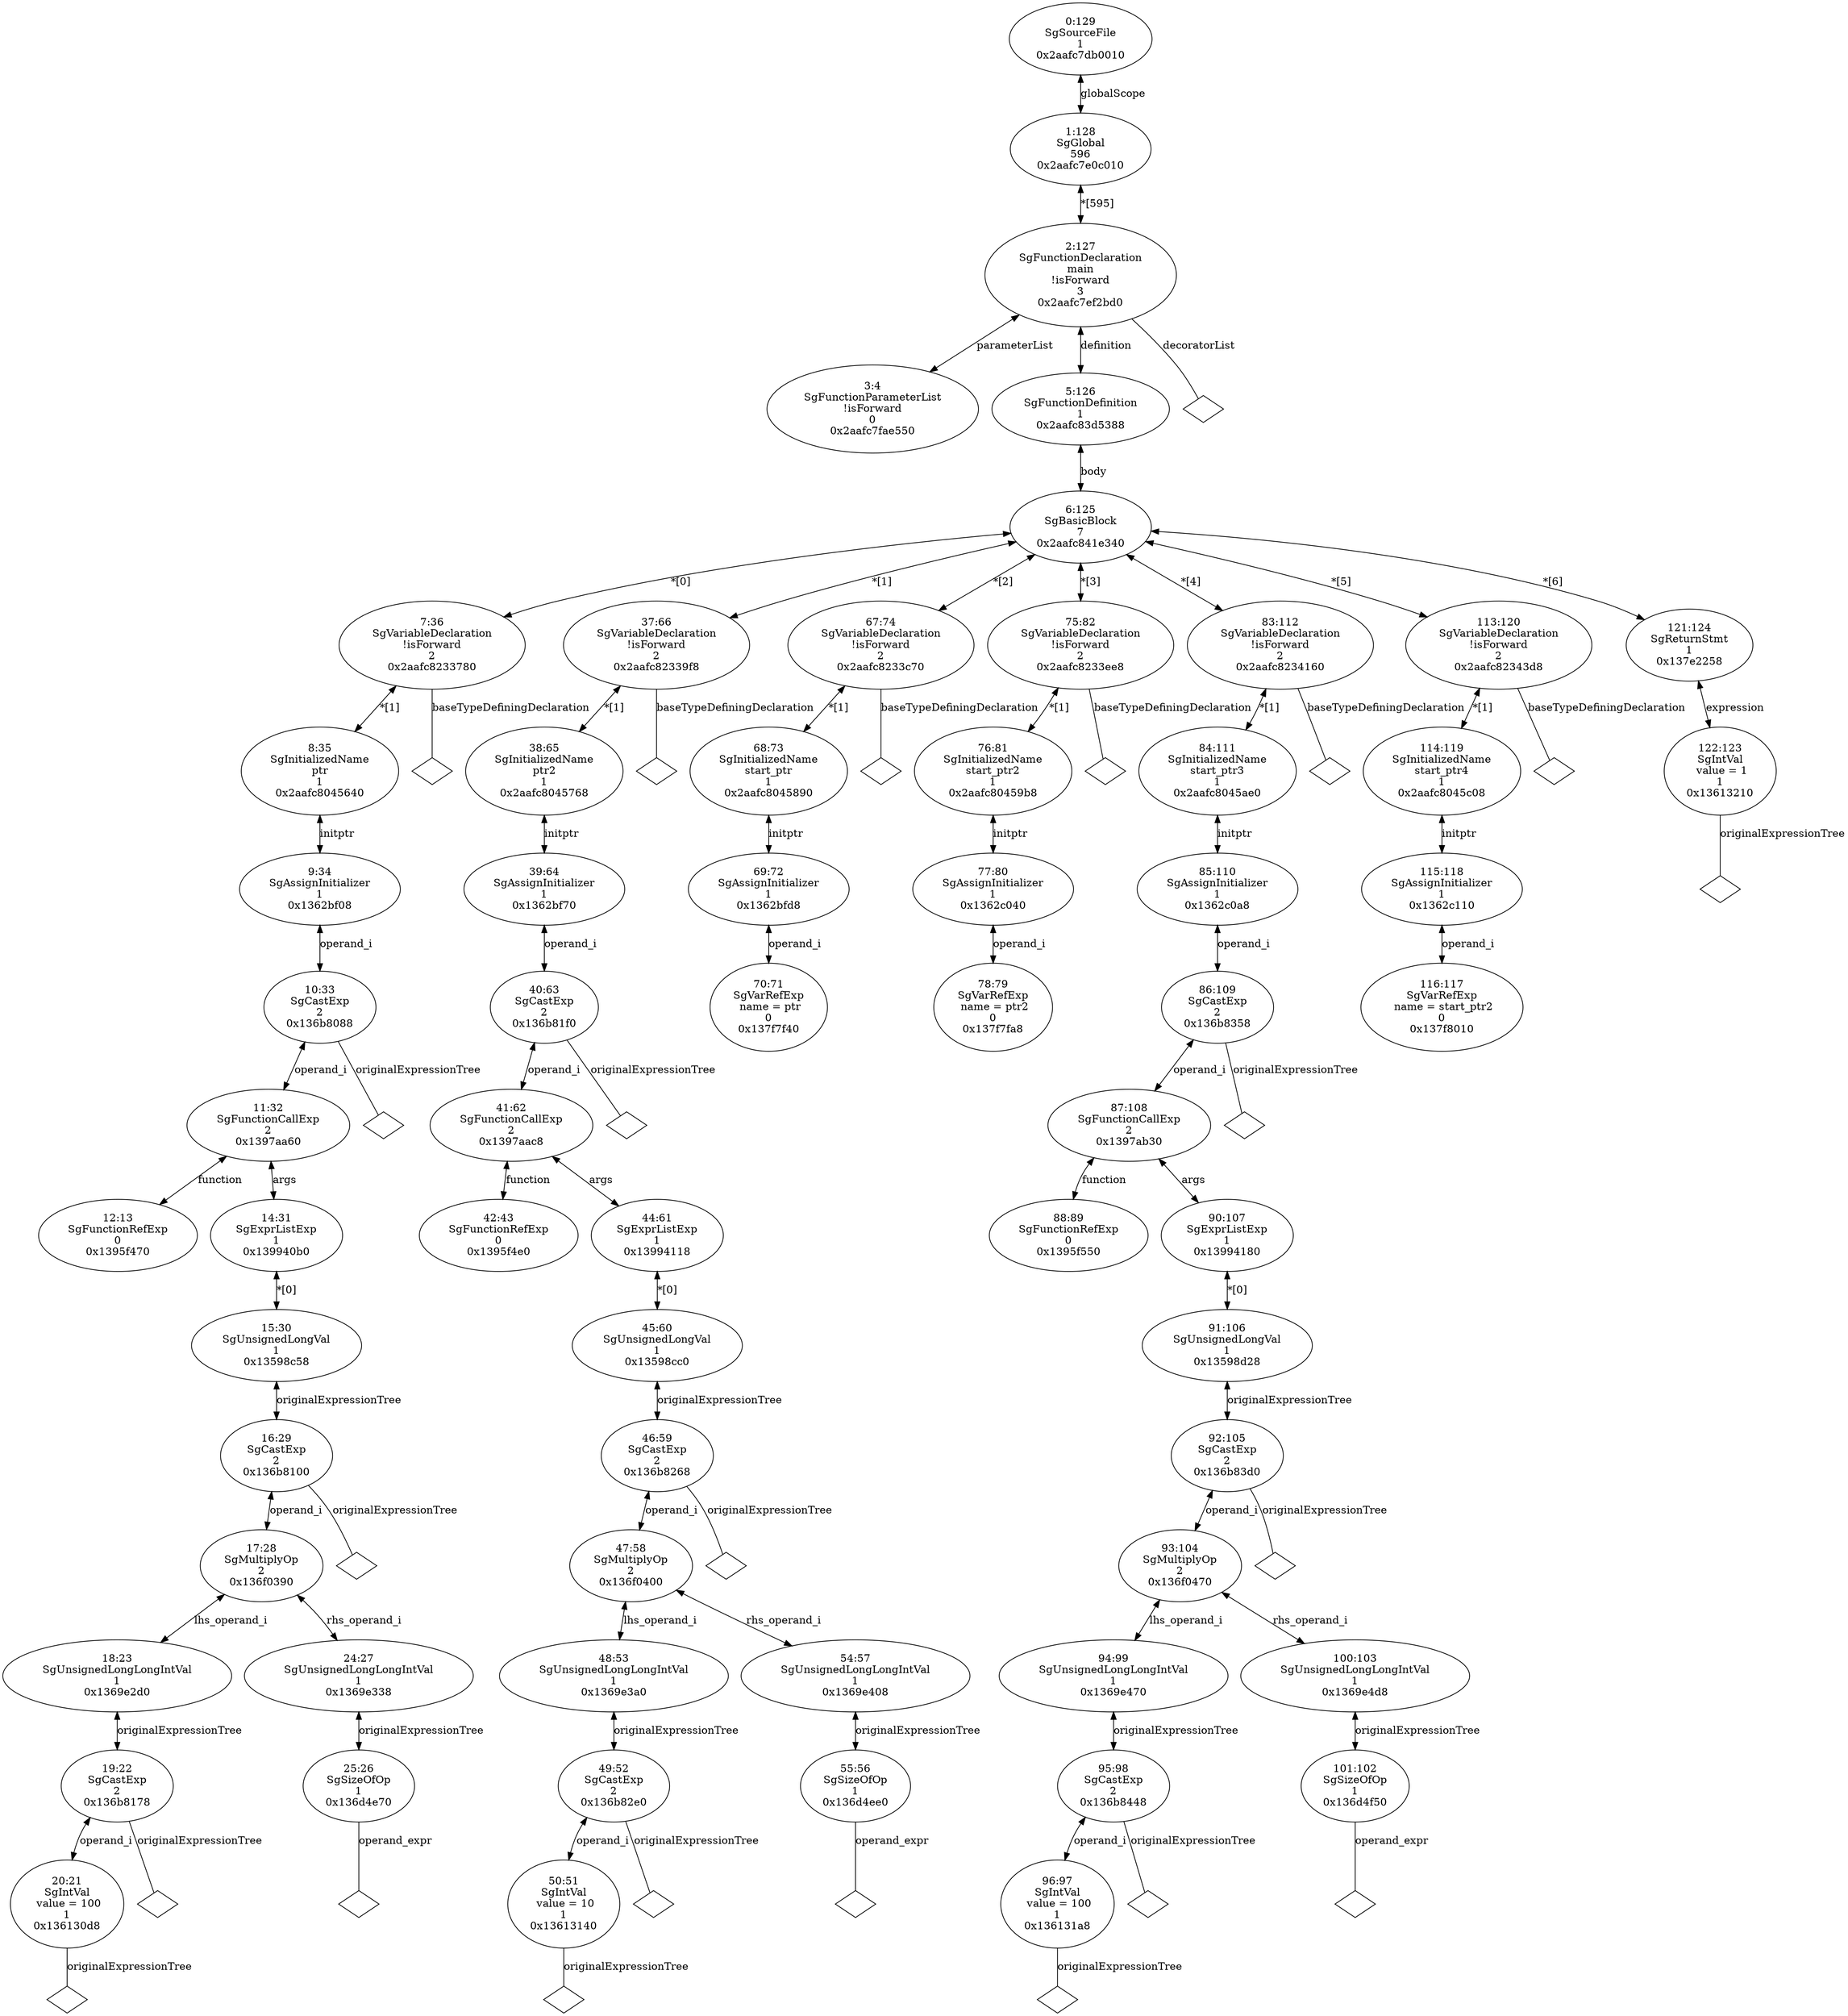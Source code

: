digraph "G./pointer_example3.cpp.dot" {
"0x2aafc7fae550"[label="3:4\nSgFunctionParameterList\n!isForward\n0\n0x2aafc7fae550\n" ];
"0x1395f470"[label="12:13\nSgFunctionRefExp\n0\n0x1395f470\n" ];
"0x136130d8"[label="20:21\nSgIntVal\n value = 100\n1\n0x136130d8\n" ];
"0x136130d8" -> "0x136130d8__originalExpressionTree__null"[label="originalExpressionTree" dir=none ];
"0x136130d8__originalExpressionTree__null"[label="" shape=diamond ];
"0x136b8178"[label="19:22\nSgCastExp\n2\n0x136b8178\n" ];
"0x136b8178" -> "0x136130d8"[label="operand_i" dir=both ];
"0x136b8178" -> "0x136b8178__originalExpressionTree__null"[label="originalExpressionTree" dir=none ];
"0x136b8178__originalExpressionTree__null"[label="" shape=diamond ];
"0x1369e2d0"[label="18:23\nSgUnsignedLongLongIntVal\n1\n0x1369e2d0\n" ];
"0x1369e2d0" -> "0x136b8178"[label="originalExpressionTree" dir=both ];
"0x136d4e70"[label="25:26\nSgSizeOfOp\n1\n0x136d4e70\n" ];
"0x136d4e70" -> "0x136d4e70__operand_expr__null"[label="operand_expr" dir=none ];
"0x136d4e70__operand_expr__null"[label="" shape=diamond ];
"0x1369e338"[label="24:27\nSgUnsignedLongLongIntVal\n1\n0x1369e338\n" ];
"0x1369e338" -> "0x136d4e70"[label="originalExpressionTree" dir=both ];
"0x136f0390"[label="17:28\nSgMultiplyOp\n2\n0x136f0390\n" ];
"0x136f0390" -> "0x1369e2d0"[label="lhs_operand_i" dir=both ];
"0x136f0390" -> "0x1369e338"[label="rhs_operand_i" dir=both ];
"0x136b8100"[label="16:29\nSgCastExp\n2\n0x136b8100\n" ];
"0x136b8100" -> "0x136f0390"[label="operand_i" dir=both ];
"0x136b8100" -> "0x136b8100__originalExpressionTree__null"[label="originalExpressionTree" dir=none ];
"0x136b8100__originalExpressionTree__null"[label="" shape=diamond ];
"0x13598c58"[label="15:30\nSgUnsignedLongVal\n1\n0x13598c58\n" ];
"0x13598c58" -> "0x136b8100"[label="originalExpressionTree" dir=both ];
"0x139940b0"[label="14:31\nSgExprListExp\n1\n0x139940b0\n" ];
"0x139940b0" -> "0x13598c58"[label="*[0]" dir=both ];
"0x1397aa60"[label="11:32\nSgFunctionCallExp\n2\n0x1397aa60\n" ];
"0x1397aa60" -> "0x1395f470"[label="function" dir=both ];
"0x1397aa60" -> "0x139940b0"[label="args" dir=both ];
"0x136b8088"[label="10:33\nSgCastExp\n2\n0x136b8088\n" ];
"0x136b8088" -> "0x1397aa60"[label="operand_i" dir=both ];
"0x136b8088" -> "0x136b8088__originalExpressionTree__null"[label="originalExpressionTree" dir=none ];
"0x136b8088__originalExpressionTree__null"[label="" shape=diamond ];
"0x1362bf08"[label="9:34\nSgAssignInitializer\n1\n0x1362bf08\n" ];
"0x1362bf08" -> "0x136b8088"[label="operand_i" dir=both ];
"0x2aafc8045640"[label="8:35\nSgInitializedName\nptr\n1\n0x2aafc8045640\n" ];
"0x2aafc8045640" -> "0x1362bf08"[label="initptr" dir=both ];
"0x2aafc8233780"[label="7:36\nSgVariableDeclaration\n!isForward\n2\n0x2aafc8233780\n" ];
"0x2aafc8233780" -> "0x2aafc8233780__baseTypeDefiningDeclaration__null"[label="baseTypeDefiningDeclaration" dir=none ];
"0x2aafc8233780__baseTypeDefiningDeclaration__null"[label="" shape=diamond ];
"0x2aafc8233780" -> "0x2aafc8045640"[label="*[1]" dir=both ];
"0x1395f4e0"[label="42:43\nSgFunctionRefExp\n0\n0x1395f4e0\n" ];
"0x13613140"[label="50:51\nSgIntVal\n value = 10\n1\n0x13613140\n" ];
"0x13613140" -> "0x13613140__originalExpressionTree__null"[label="originalExpressionTree" dir=none ];
"0x13613140__originalExpressionTree__null"[label="" shape=diamond ];
"0x136b82e0"[label="49:52\nSgCastExp\n2\n0x136b82e0\n" ];
"0x136b82e0" -> "0x13613140"[label="operand_i" dir=both ];
"0x136b82e0" -> "0x136b82e0__originalExpressionTree__null"[label="originalExpressionTree" dir=none ];
"0x136b82e0__originalExpressionTree__null"[label="" shape=diamond ];
"0x1369e3a0"[label="48:53\nSgUnsignedLongLongIntVal\n1\n0x1369e3a0\n" ];
"0x1369e3a0" -> "0x136b82e0"[label="originalExpressionTree" dir=both ];
"0x136d4ee0"[label="55:56\nSgSizeOfOp\n1\n0x136d4ee0\n" ];
"0x136d4ee0" -> "0x136d4ee0__operand_expr__null"[label="operand_expr" dir=none ];
"0x136d4ee0__operand_expr__null"[label="" shape=diamond ];
"0x1369e408"[label="54:57\nSgUnsignedLongLongIntVal\n1\n0x1369e408\n" ];
"0x1369e408" -> "0x136d4ee0"[label="originalExpressionTree" dir=both ];
"0x136f0400"[label="47:58\nSgMultiplyOp\n2\n0x136f0400\n" ];
"0x136f0400" -> "0x1369e3a0"[label="lhs_operand_i" dir=both ];
"0x136f0400" -> "0x1369e408"[label="rhs_operand_i" dir=both ];
"0x136b8268"[label="46:59\nSgCastExp\n2\n0x136b8268\n" ];
"0x136b8268" -> "0x136f0400"[label="operand_i" dir=both ];
"0x136b8268" -> "0x136b8268__originalExpressionTree__null"[label="originalExpressionTree" dir=none ];
"0x136b8268__originalExpressionTree__null"[label="" shape=diamond ];
"0x13598cc0"[label="45:60\nSgUnsignedLongVal\n1\n0x13598cc0\n" ];
"0x13598cc0" -> "0x136b8268"[label="originalExpressionTree" dir=both ];
"0x13994118"[label="44:61\nSgExprListExp\n1\n0x13994118\n" ];
"0x13994118" -> "0x13598cc0"[label="*[0]" dir=both ];
"0x1397aac8"[label="41:62\nSgFunctionCallExp\n2\n0x1397aac8\n" ];
"0x1397aac8" -> "0x1395f4e0"[label="function" dir=both ];
"0x1397aac8" -> "0x13994118"[label="args" dir=both ];
"0x136b81f0"[label="40:63\nSgCastExp\n2\n0x136b81f0\n" ];
"0x136b81f0" -> "0x1397aac8"[label="operand_i" dir=both ];
"0x136b81f0" -> "0x136b81f0__originalExpressionTree__null"[label="originalExpressionTree" dir=none ];
"0x136b81f0__originalExpressionTree__null"[label="" shape=diamond ];
"0x1362bf70"[label="39:64\nSgAssignInitializer\n1\n0x1362bf70\n" ];
"0x1362bf70" -> "0x136b81f0"[label="operand_i" dir=both ];
"0x2aafc8045768"[label="38:65\nSgInitializedName\nptr2\n1\n0x2aafc8045768\n" ];
"0x2aafc8045768" -> "0x1362bf70"[label="initptr" dir=both ];
"0x2aafc82339f8"[label="37:66\nSgVariableDeclaration\n!isForward\n2\n0x2aafc82339f8\n" ];
"0x2aafc82339f8" -> "0x2aafc82339f8__baseTypeDefiningDeclaration__null"[label="baseTypeDefiningDeclaration" dir=none ];
"0x2aafc82339f8__baseTypeDefiningDeclaration__null"[label="" shape=diamond ];
"0x2aafc82339f8" -> "0x2aafc8045768"[label="*[1]" dir=both ];
"0x137f7f40"[label="70:71\nSgVarRefExp\n name = ptr\n0\n0x137f7f40\n" ];
"0x1362bfd8"[label="69:72\nSgAssignInitializer\n1\n0x1362bfd8\n" ];
"0x1362bfd8" -> "0x137f7f40"[label="operand_i" dir=both ];
"0x2aafc8045890"[label="68:73\nSgInitializedName\nstart_ptr\n1\n0x2aafc8045890\n" ];
"0x2aafc8045890" -> "0x1362bfd8"[label="initptr" dir=both ];
"0x2aafc8233c70"[label="67:74\nSgVariableDeclaration\n!isForward\n2\n0x2aafc8233c70\n" ];
"0x2aafc8233c70" -> "0x2aafc8233c70__baseTypeDefiningDeclaration__null"[label="baseTypeDefiningDeclaration" dir=none ];
"0x2aafc8233c70__baseTypeDefiningDeclaration__null"[label="" shape=diamond ];
"0x2aafc8233c70" -> "0x2aafc8045890"[label="*[1]" dir=both ];
"0x137f7fa8"[label="78:79\nSgVarRefExp\n name = ptr2\n0\n0x137f7fa8\n" ];
"0x1362c040"[label="77:80\nSgAssignInitializer\n1\n0x1362c040\n" ];
"0x1362c040" -> "0x137f7fa8"[label="operand_i" dir=both ];
"0x2aafc80459b8"[label="76:81\nSgInitializedName\nstart_ptr2\n1\n0x2aafc80459b8\n" ];
"0x2aafc80459b8" -> "0x1362c040"[label="initptr" dir=both ];
"0x2aafc8233ee8"[label="75:82\nSgVariableDeclaration\n!isForward\n2\n0x2aafc8233ee8\n" ];
"0x2aafc8233ee8" -> "0x2aafc8233ee8__baseTypeDefiningDeclaration__null"[label="baseTypeDefiningDeclaration" dir=none ];
"0x2aafc8233ee8__baseTypeDefiningDeclaration__null"[label="" shape=diamond ];
"0x2aafc8233ee8" -> "0x2aafc80459b8"[label="*[1]" dir=both ];
"0x1395f550"[label="88:89\nSgFunctionRefExp\n0\n0x1395f550\n" ];
"0x136131a8"[label="96:97\nSgIntVal\n value = 100\n1\n0x136131a8\n" ];
"0x136131a8" -> "0x136131a8__originalExpressionTree__null"[label="originalExpressionTree" dir=none ];
"0x136131a8__originalExpressionTree__null"[label="" shape=diamond ];
"0x136b8448"[label="95:98\nSgCastExp\n2\n0x136b8448\n" ];
"0x136b8448" -> "0x136131a8"[label="operand_i" dir=both ];
"0x136b8448" -> "0x136b8448__originalExpressionTree__null"[label="originalExpressionTree" dir=none ];
"0x136b8448__originalExpressionTree__null"[label="" shape=diamond ];
"0x1369e470"[label="94:99\nSgUnsignedLongLongIntVal\n1\n0x1369e470\n" ];
"0x1369e470" -> "0x136b8448"[label="originalExpressionTree" dir=both ];
"0x136d4f50"[label="101:102\nSgSizeOfOp\n1\n0x136d4f50\n" ];
"0x136d4f50" -> "0x136d4f50__operand_expr__null"[label="operand_expr" dir=none ];
"0x136d4f50__operand_expr__null"[label="" shape=diamond ];
"0x1369e4d8"[label="100:103\nSgUnsignedLongLongIntVal\n1\n0x1369e4d8\n" ];
"0x1369e4d8" -> "0x136d4f50"[label="originalExpressionTree" dir=both ];
"0x136f0470"[label="93:104\nSgMultiplyOp\n2\n0x136f0470\n" ];
"0x136f0470" -> "0x1369e470"[label="lhs_operand_i" dir=both ];
"0x136f0470" -> "0x1369e4d8"[label="rhs_operand_i" dir=both ];
"0x136b83d0"[label="92:105\nSgCastExp\n2\n0x136b83d0\n" ];
"0x136b83d0" -> "0x136f0470"[label="operand_i" dir=both ];
"0x136b83d0" -> "0x136b83d0__originalExpressionTree__null"[label="originalExpressionTree" dir=none ];
"0x136b83d0__originalExpressionTree__null"[label="" shape=diamond ];
"0x13598d28"[label="91:106\nSgUnsignedLongVal\n1\n0x13598d28\n" ];
"0x13598d28" -> "0x136b83d0"[label="originalExpressionTree" dir=both ];
"0x13994180"[label="90:107\nSgExprListExp\n1\n0x13994180\n" ];
"0x13994180" -> "0x13598d28"[label="*[0]" dir=both ];
"0x1397ab30"[label="87:108\nSgFunctionCallExp\n2\n0x1397ab30\n" ];
"0x1397ab30" -> "0x1395f550"[label="function" dir=both ];
"0x1397ab30" -> "0x13994180"[label="args" dir=both ];
"0x136b8358"[label="86:109\nSgCastExp\n2\n0x136b8358\n" ];
"0x136b8358" -> "0x1397ab30"[label="operand_i" dir=both ];
"0x136b8358" -> "0x136b8358__originalExpressionTree__null"[label="originalExpressionTree" dir=none ];
"0x136b8358__originalExpressionTree__null"[label="" shape=diamond ];
"0x1362c0a8"[label="85:110\nSgAssignInitializer\n1\n0x1362c0a8\n" ];
"0x1362c0a8" -> "0x136b8358"[label="operand_i" dir=both ];
"0x2aafc8045ae0"[label="84:111\nSgInitializedName\nstart_ptr3\n1\n0x2aafc8045ae0\n" ];
"0x2aafc8045ae0" -> "0x1362c0a8"[label="initptr" dir=both ];
"0x2aafc8234160"[label="83:112\nSgVariableDeclaration\n!isForward\n2\n0x2aafc8234160\n" ];
"0x2aafc8234160" -> "0x2aafc8234160__baseTypeDefiningDeclaration__null"[label="baseTypeDefiningDeclaration" dir=none ];
"0x2aafc8234160__baseTypeDefiningDeclaration__null"[label="" shape=diamond ];
"0x2aafc8234160" -> "0x2aafc8045ae0"[label="*[1]" dir=both ];
"0x137f8010"[label="116:117\nSgVarRefExp\n name = start_ptr2\n0\n0x137f8010\n" ];
"0x1362c110"[label="115:118\nSgAssignInitializer\n1\n0x1362c110\n" ];
"0x1362c110" -> "0x137f8010"[label="operand_i" dir=both ];
"0x2aafc8045c08"[label="114:119\nSgInitializedName\nstart_ptr4\n1\n0x2aafc8045c08\n" ];
"0x2aafc8045c08" -> "0x1362c110"[label="initptr" dir=both ];
"0x2aafc82343d8"[label="113:120\nSgVariableDeclaration\n!isForward\n2\n0x2aafc82343d8\n" ];
"0x2aafc82343d8" -> "0x2aafc82343d8__baseTypeDefiningDeclaration__null"[label="baseTypeDefiningDeclaration" dir=none ];
"0x2aafc82343d8__baseTypeDefiningDeclaration__null"[label="" shape=diamond ];
"0x2aafc82343d8" -> "0x2aafc8045c08"[label="*[1]" dir=both ];
"0x13613210"[label="122:123\nSgIntVal\n value = 1\n1\n0x13613210\n" ];
"0x13613210" -> "0x13613210__originalExpressionTree__null"[label="originalExpressionTree" dir=none ];
"0x13613210__originalExpressionTree__null"[label="" shape=diamond ];
"0x137e2258"[label="121:124\nSgReturnStmt\n1\n0x137e2258\n" ];
"0x137e2258" -> "0x13613210"[label="expression" dir=both ];
"0x2aafc841e340"[label="6:125\nSgBasicBlock\n7\n0x2aafc841e340\n" ];
"0x2aafc841e340" -> "0x2aafc8233780"[label="*[0]" dir=both ];
"0x2aafc841e340" -> "0x2aafc82339f8"[label="*[1]" dir=both ];
"0x2aafc841e340" -> "0x2aafc8233c70"[label="*[2]" dir=both ];
"0x2aafc841e340" -> "0x2aafc8233ee8"[label="*[3]" dir=both ];
"0x2aafc841e340" -> "0x2aafc8234160"[label="*[4]" dir=both ];
"0x2aafc841e340" -> "0x2aafc82343d8"[label="*[5]" dir=both ];
"0x2aafc841e340" -> "0x137e2258"[label="*[6]" dir=both ];
"0x2aafc83d5388"[label="5:126\nSgFunctionDefinition\n1\n0x2aafc83d5388\n" ];
"0x2aafc83d5388" -> "0x2aafc841e340"[label="body" dir=both ];
"0x2aafc7ef2bd0"[label="2:127\nSgFunctionDeclaration\nmain\n!isForward\n3\n0x2aafc7ef2bd0\n" ];
"0x2aafc7ef2bd0" -> "0x2aafc7fae550"[label="parameterList" dir=both ];
"0x2aafc7ef2bd0" -> "0x2aafc7ef2bd0__decoratorList__null"[label="decoratorList" dir=none ];
"0x2aafc7ef2bd0__decoratorList__null"[label="" shape=diamond ];
"0x2aafc7ef2bd0" -> "0x2aafc83d5388"[label="definition" dir=both ];
"0x2aafc7e0c010"[label="1:128\nSgGlobal\n596\n0x2aafc7e0c010\n" ];
"0x2aafc7e0c010" -> "0x2aafc7ef2bd0"[label="*[595]" dir=both ];
"0x2aafc7db0010"[label="0:129\nSgSourceFile\n1\n0x2aafc7db0010\n" ];
"0x2aafc7db0010" -> "0x2aafc7e0c010"[label="globalScope" dir=both ];
}
